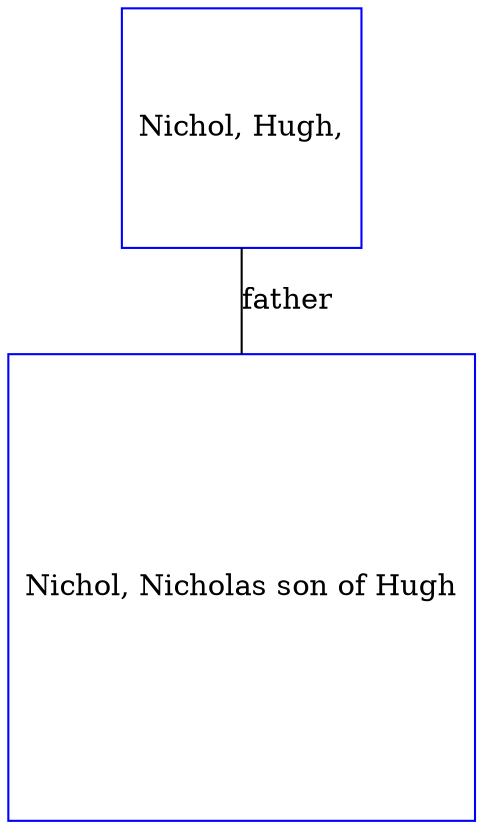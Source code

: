digraph D {
    edge [dir=none];    node [shape=box];    "009206"   [label="Nichol, Hugh,", shape=box, regular=1, color="blue"] ;
"009205"   [label="Nichol, Nicholas son of Hugh", shape=box, regular=1, color="blue"] ;
009206->009205 [label="father",arrowsize=0.0]; 
}